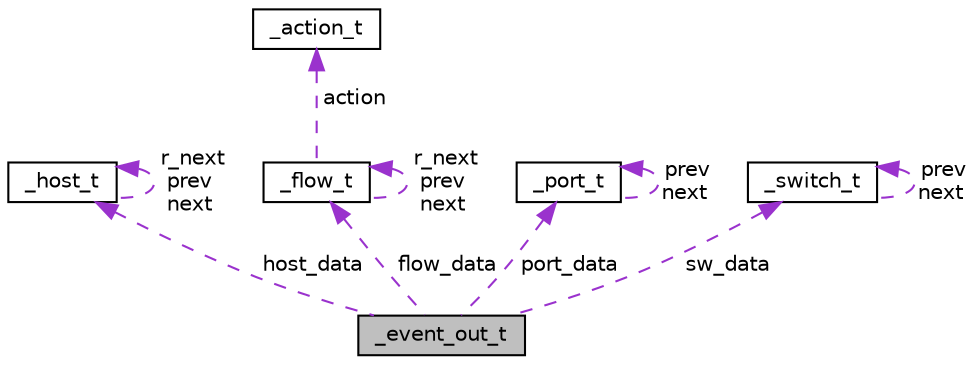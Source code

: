 digraph "_event_out_t"
{
  edge [fontname="Helvetica",fontsize="10",labelfontname="Helvetica",labelfontsize="10"];
  node [fontname="Helvetica",fontsize="10",shape=record];
  Node1 [label="_event_out_t",height=0.2,width=0.4,color="black", fillcolor="grey75", style="filled", fontcolor="black"];
  Node2 -> Node1 [dir="back",color="darkorchid3",fontsize="10",style="dashed",label=" host_data" ,fontname="Helvetica"];
  Node2 [label="_host_t",height=0.2,width=0.4,color="black", fillcolor="white", style="filled",URL="$struct__host__t.html",tooltip="The structure of a host. "];
  Node2 -> Node2 [dir="back",color="darkorchid3",fontsize="10",style="dashed",label=" r_next\nprev\nnext" ,fontname="Helvetica"];
  Node3 -> Node1 [dir="back",color="darkorchid3",fontsize="10",style="dashed",label=" flow_data" ,fontname="Helvetica"];
  Node3 [label="_flow_t",height=0.2,width=0.4,color="black", fillcolor="white", style="filled",URL="$struct__flow__t.html",tooltip="The structure of a flow. "];
  Node4 -> Node3 [dir="back",color="darkorchid3",fontsize="10",style="dashed",label=" action" ,fontname="Helvetica"];
  Node4 [label="_action_t",height=0.2,width=0.4,color="black", fillcolor="white", style="filled",URL="$struct__action__t.html",tooltip="The structure of an action. "];
  Node3 -> Node3 [dir="back",color="darkorchid3",fontsize="10",style="dashed",label=" r_next\nprev\nnext" ,fontname="Helvetica"];
  Node5 -> Node1 [dir="back",color="darkorchid3",fontsize="10",style="dashed",label=" port_data" ,fontname="Helvetica"];
  Node5 [label="_port_t",height=0.2,width=0.4,color="black", fillcolor="white", style="filled",URL="$struct__port__t.html",tooltip="The structure of a port. "];
  Node5 -> Node5 [dir="back",color="darkorchid3",fontsize="10",style="dashed",label=" prev\nnext" ,fontname="Helvetica"];
  Node6 -> Node1 [dir="back",color="darkorchid3",fontsize="10",style="dashed",label=" sw_data" ,fontname="Helvetica"];
  Node6 [label="_switch_t",height=0.2,width=0.4,color="black", fillcolor="white", style="filled",URL="$struct__switch__t.html",tooltip="The structure of a switch. "];
  Node6 -> Node6 [dir="back",color="darkorchid3",fontsize="10",style="dashed",label=" prev\nnext" ,fontname="Helvetica"];
}
